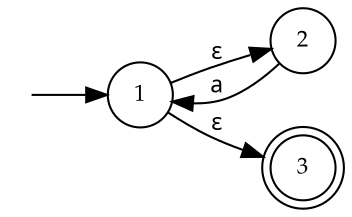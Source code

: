 digraph NFA {
	graph [fontname=Palatino, fontsize=11, rankdir="LR", margin=0
	      compound="true"];
	node [fontname=Palatino, fontsize=11, width="0.15", height="0.15"];
	edge [fontname="Palatino sans serif", fontsize=11];

	0 [shape=point, style=invis]
	1 [shape=circle]
	2 [shape=circle]
	3 [shape=doublecircle]

	0 -> 1 [label=""]

	1 -> 2 [label="&#949;"]
	1 -> 3 [label="&#949;"]

	2 -> 1 [label="a"]

}
